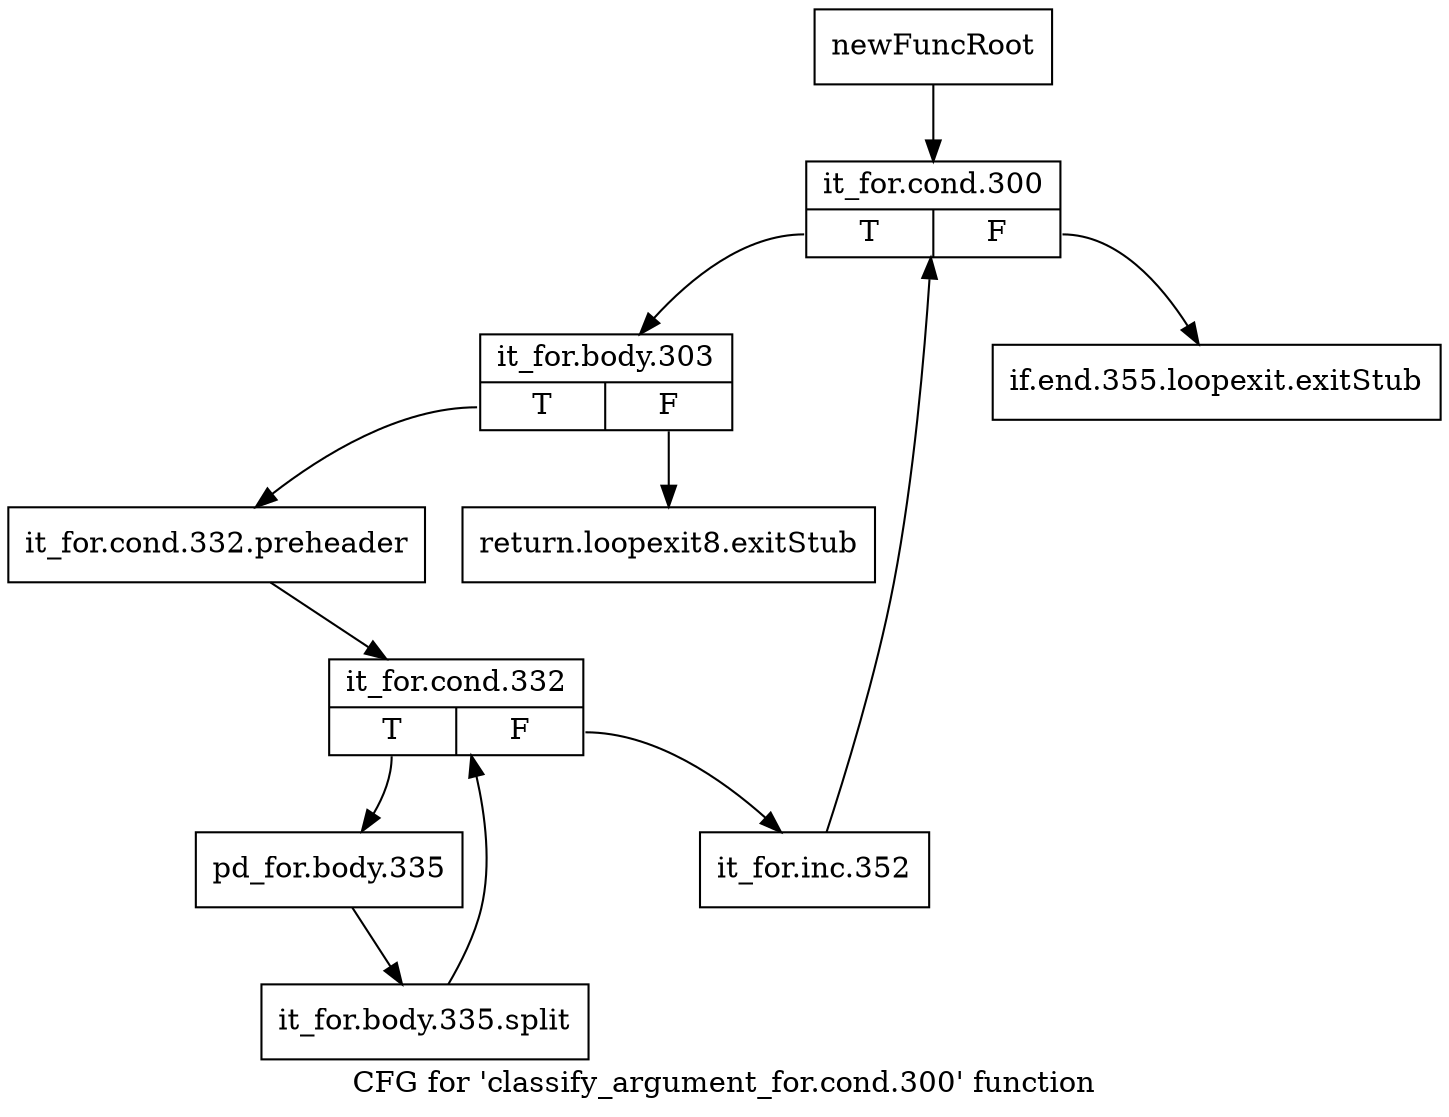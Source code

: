digraph "CFG for 'classify_argument_for.cond.300' function" {
	label="CFG for 'classify_argument_for.cond.300' function";

	Node0xc70b790 [shape=record,label="{newFuncRoot}"];
	Node0xc70b790 -> Node0xc70b880;
	Node0xc70b7e0 [shape=record,label="{if.end.355.loopexit.exitStub}"];
	Node0xc70b830 [shape=record,label="{return.loopexit8.exitStub}"];
	Node0xc70b880 [shape=record,label="{it_for.cond.300|{<s0>T|<s1>F}}"];
	Node0xc70b880:s0 -> Node0xc70b8d0;
	Node0xc70b880:s1 -> Node0xc70b7e0;
	Node0xc70b8d0 [shape=record,label="{it_for.body.303|{<s0>T|<s1>F}}"];
	Node0xc70b8d0:s0 -> Node0xc70b920;
	Node0xc70b8d0:s1 -> Node0xc70b830;
	Node0xc70b920 [shape=record,label="{it_for.cond.332.preheader}"];
	Node0xc70b920 -> Node0xc70b970;
	Node0xc70b970 [shape=record,label="{it_for.cond.332|{<s0>T|<s1>F}}"];
	Node0xc70b970:s0 -> Node0xc70ba10;
	Node0xc70b970:s1 -> Node0xc70b9c0;
	Node0xc70b9c0 [shape=record,label="{it_for.inc.352}"];
	Node0xc70b9c0 -> Node0xc70b880;
	Node0xc70ba10 [shape=record,label="{pd_for.body.335}"];
	Node0xc70ba10 -> Node0xfdf0100;
	Node0xfdf0100 [shape=record,label="{it_for.body.335.split}"];
	Node0xfdf0100 -> Node0xc70b970;
}
